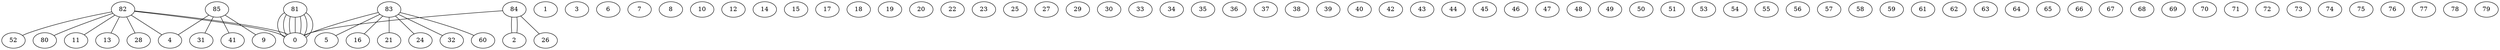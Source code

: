 graph G {
0;
1;
2;
3;
4;
5;
6;
7;
8;
9;
10;
11;
12;
13;
14;
15;
16;
17;
18;
19;
20;
21;
22;
23;
24;
25;
26;
27;
28;
29;
30;
31;
32;
33;
34;
35;
36;
37;
38;
39;
40;
41;
42;
43;
44;
45;
46;
47;
48;
49;
50;
51;
52;
53;
54;
55;
56;
57;
58;
59;
60;
61;
62;
63;
64;
65;
66;
67;
68;
69;
70;
71;
72;
73;
74;
75;
76;
77;
78;
79;
80;
81;
82;
83;
84;
85;
85--4 ;
85--31 ;
85--41 ;
85--9 ;
84--2 ;
84--26 ;
84--2 ;
84--0 ;
83--5 ;
83--21 ;
83--24 ;
83--16 ;
83--32 ;
83--60 ;
83--0 ;
82--52 ;
82--80 ;
82--4 ;
82--11 ;
82--28 ;
82--13 ;
82--0 ;
82--0 ;
81--0 ;
81--0 ;
81--0 ;
81--0 ;
81--0 ;
81--0 ;
81--0 ;
}
